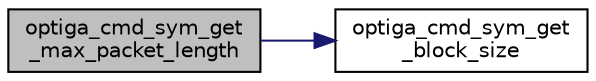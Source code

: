 digraph "optiga_cmd_sym_get_max_packet_length"
{
 // LATEX_PDF_SIZE
  edge [fontname="Helvetica",fontsize="10",labelfontname="Helvetica",labelfontsize="10"];
  node [fontname="Helvetica",fontsize="10",shape=record];
  rankdir="LR";
  Node1 [label="optiga_cmd_sym_get\l_max_packet_length",height=0.2,width=0.4,color="black", fillcolor="grey75", style="filled", fontcolor="black",tooltip=" "];
  Node1 -> Node2 [color="midnightblue",fontsize="10",style="solid",fontname="Helvetica"];
  Node2 [label="optiga_cmd_sym_get\l_block_size",height=0.2,width=0.4,color="black", fillcolor="white", style="filled",URL="$db/dd5/optiga__cmd_8c.html#a77b57b1bea1d960baaeb38ddfa2a5db6",tooltip=" "];
}
